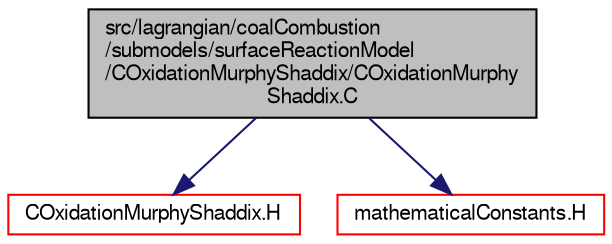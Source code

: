 digraph "src/lagrangian/coalCombustion/submodels/surfaceReactionModel/COxidationMurphyShaddix/COxidationMurphyShaddix.C"
{
  bgcolor="transparent";
  edge [fontname="FreeSans",fontsize="10",labelfontname="FreeSans",labelfontsize="10"];
  node [fontname="FreeSans",fontsize="10",shape=record];
  Node0 [label="src/lagrangian/coalCombustion\l/submodels/surfaceReactionModel\l/COxidationMurphyShaddix/COxidationMurphy\lShaddix.C",height=0.2,width=0.4,color="black", fillcolor="grey75", style="filled", fontcolor="black"];
  Node0 -> Node1 [color="midnightblue",fontsize="10",style="solid",fontname="FreeSans"];
  Node1 [label="COxidationMurphyShaddix.H",height=0.2,width=0.4,color="red",URL="$a04961.html"];
  Node0 -> Node110 [color="midnightblue",fontsize="10",style="solid",fontname="FreeSans"];
  Node110 [label="mathematicalConstants.H",height=0.2,width=0.4,color="red",URL="$a10238.html"];
}
